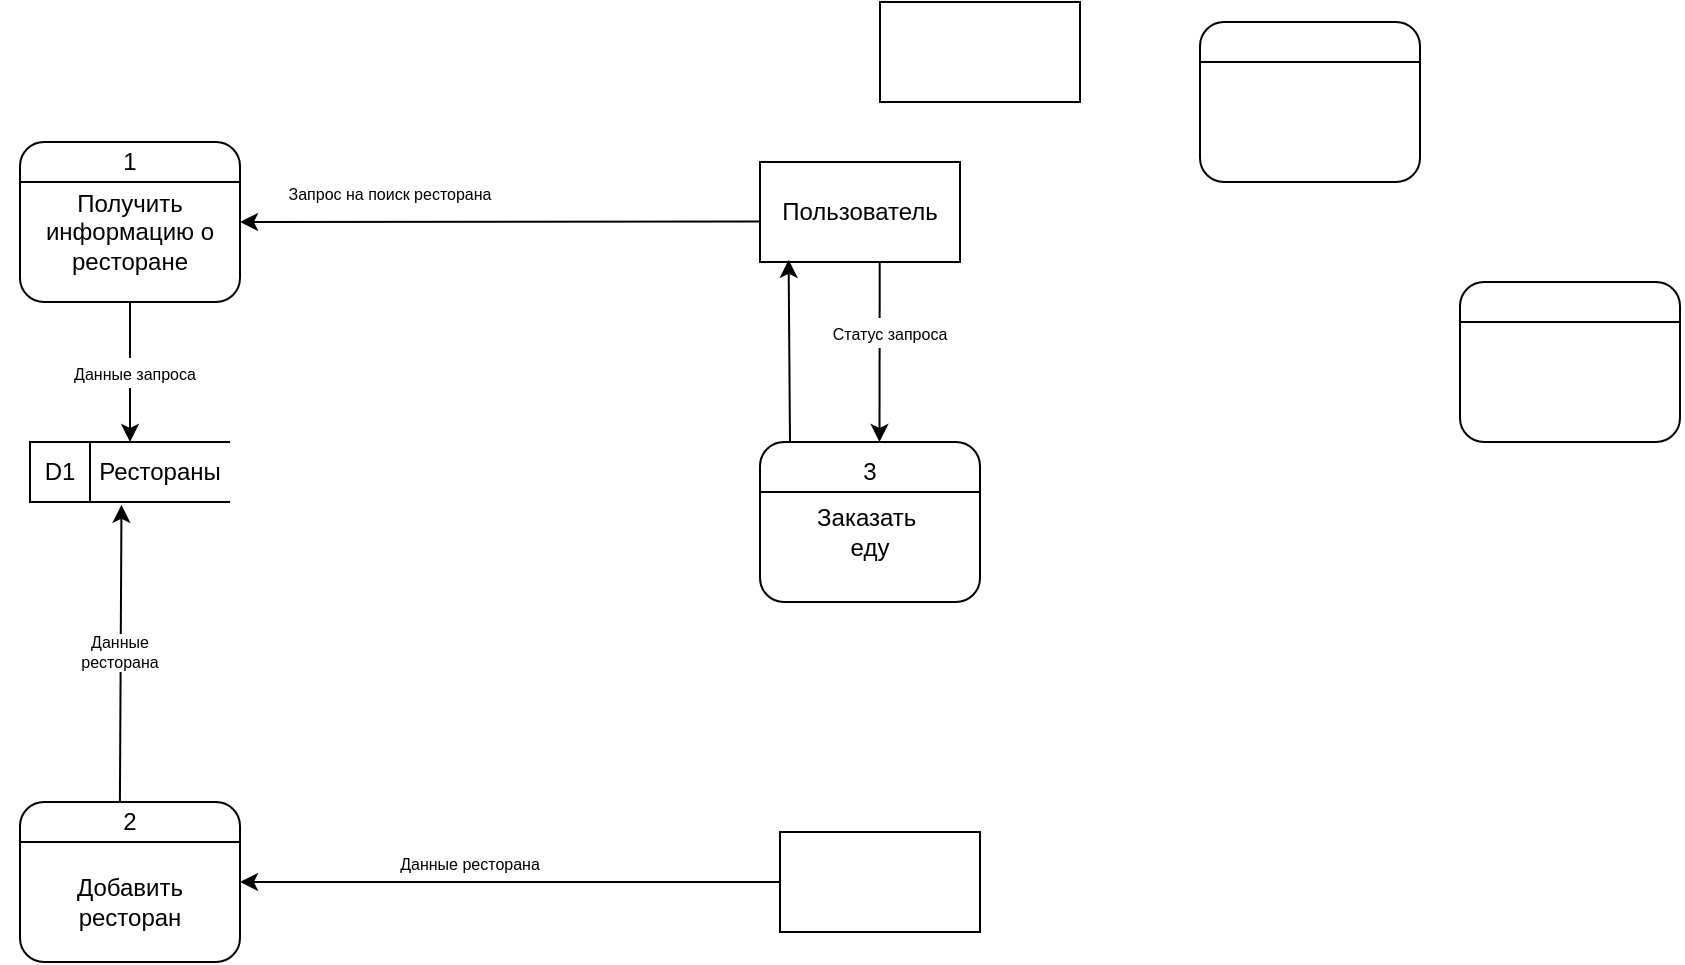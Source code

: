 <mxfile version="27.2.0">
  <diagram name="Page-1" id="IuWeo6X-1B_10X1zUUYh">
    <mxGraphModel dx="1226" dy="629" grid="1" gridSize="10" guides="1" tooltips="1" connect="1" arrows="1" fold="1" page="1" pageScale="1" pageWidth="850" pageHeight="1100" background="#ffffff" math="0" shadow="0">
      <root>
        <mxCell id="0" />
        <mxCell id="1" parent="0" />
        <mxCell id="aF6kZO9uLHuT1mstQ9ms-1" value="" style="html=1;dashed=0;whiteSpace=wrap;" vertex="1" parent="1">
          <mxGeometry x="460" y="100" width="100" height="50" as="geometry" />
        </mxCell>
        <mxCell id="aF6kZO9uLHuT1mstQ9ms-3" value="" style="html=1;dashed=0;whiteSpace=wrap;" vertex="1" parent="1">
          <mxGeometry x="470" y="435" width="100" height="50" as="geometry" />
        </mxCell>
        <mxCell id="aF6kZO9uLHuT1mstQ9ms-4" value="" style="html=1;dashed=0;whiteSpace=wrap;" vertex="1" parent="1">
          <mxGeometry x="520" y="20" width="100" height="50" as="geometry" />
        </mxCell>
        <mxCell id="aF6kZO9uLHuT1mstQ9ms-5" value="Пользователь" style="text;html=1;align=center;verticalAlign=middle;whiteSpace=wrap;rounded=0;" vertex="1" parent="1">
          <mxGeometry x="470" y="110" width="80" height="30" as="geometry" />
        </mxCell>
        <mxCell id="aF6kZO9uLHuT1mstQ9ms-6" value="" style="rounded=1;whiteSpace=wrap;html=1;" vertex="1" parent="1">
          <mxGeometry x="90" y="90" width="110" height="80" as="geometry" />
        </mxCell>
        <mxCell id="aF6kZO9uLHuT1mstQ9ms-7" value="" style="endArrow=none;html=1;rounded=0;exitX=0;exitY=0.25;exitDx=0;exitDy=0;entryX=1;entryY=0.25;entryDx=0;entryDy=0;" edge="1" parent="1" source="aF6kZO9uLHuT1mstQ9ms-6" target="aF6kZO9uLHuT1mstQ9ms-6">
          <mxGeometry width="50" height="50" relative="1" as="geometry">
            <mxPoint x="360" y="310" as="sourcePoint" />
            <mxPoint x="410" y="260" as="targetPoint" />
          </mxGeometry>
        </mxCell>
        <mxCell id="aF6kZO9uLHuT1mstQ9ms-9" value="" style="rounded=1;whiteSpace=wrap;html=1;" vertex="1" parent="1">
          <mxGeometry x="680" y="30" width="110" height="80" as="geometry" />
        </mxCell>
        <mxCell id="aF6kZO9uLHuT1mstQ9ms-10" value="" style="endArrow=none;html=1;rounded=0;exitX=0;exitY=0.25;exitDx=0;exitDy=0;entryX=1;entryY=0.25;entryDx=0;entryDy=0;" edge="1" parent="1" source="aF6kZO9uLHuT1mstQ9ms-9" target="aF6kZO9uLHuT1mstQ9ms-9">
          <mxGeometry width="50" height="50" relative="1" as="geometry">
            <mxPoint x="950" y="250" as="sourcePoint" />
            <mxPoint x="1000" y="200" as="targetPoint" />
          </mxGeometry>
        </mxCell>
        <mxCell id="aF6kZO9uLHuT1mstQ9ms-12" value="" style="rounded=1;whiteSpace=wrap;html=1;" vertex="1" parent="1">
          <mxGeometry x="90" y="420" width="110" height="80" as="geometry" />
        </mxCell>
        <mxCell id="aF6kZO9uLHuT1mstQ9ms-13" value="" style="endArrow=none;html=1;rounded=0;exitX=0;exitY=0.25;exitDx=0;exitDy=0;entryX=1;entryY=0.25;entryDx=0;entryDy=0;" edge="1" parent="1" source="aF6kZO9uLHuT1mstQ9ms-12" target="aF6kZO9uLHuT1mstQ9ms-12">
          <mxGeometry width="50" height="50" relative="1" as="geometry">
            <mxPoint x="-230" y="690" as="sourcePoint" />
            <mxPoint x="-180" y="640" as="targetPoint" />
          </mxGeometry>
        </mxCell>
        <mxCell id="aF6kZO9uLHuT1mstQ9ms-14" value="" style="rounded=1;whiteSpace=wrap;html=1;" vertex="1" parent="1">
          <mxGeometry x="460" y="240" width="110" height="80" as="geometry" />
        </mxCell>
        <mxCell id="aF6kZO9uLHuT1mstQ9ms-15" value="" style="endArrow=none;html=1;rounded=0;exitX=0;exitY=0.25;exitDx=0;exitDy=0;entryX=1;entryY=0.25;entryDx=0;entryDy=0;" edge="1" parent="1">
          <mxGeometry width="50" height="50" relative="1" as="geometry">
            <mxPoint x="460" y="265.0" as="sourcePoint" />
            <mxPoint x="570.0" y="265.0" as="targetPoint" />
          </mxGeometry>
        </mxCell>
        <mxCell id="aF6kZO9uLHuT1mstQ9ms-16" value="" style="rounded=1;whiteSpace=wrap;html=1;" vertex="1" parent="1">
          <mxGeometry x="810" y="160" width="110" height="80" as="geometry" />
        </mxCell>
        <mxCell id="aF6kZO9uLHuT1mstQ9ms-17" value="" style="endArrow=none;html=1;rounded=0;exitX=0;exitY=0.25;exitDx=0;exitDy=0;entryX=1;entryY=0.25;entryDx=0;entryDy=0;" edge="1" parent="1" source="aF6kZO9uLHuT1mstQ9ms-16" target="aF6kZO9uLHuT1mstQ9ms-16">
          <mxGeometry width="50" height="50" relative="1" as="geometry">
            <mxPoint x="1170" y="170" as="sourcePoint" />
            <mxPoint x="1220" y="120" as="targetPoint" />
          </mxGeometry>
        </mxCell>
        <mxCell id="aF6kZO9uLHuT1mstQ9ms-19" value="Получить информацию о ресторане" style="text;html=1;align=center;verticalAlign=middle;whiteSpace=wrap;rounded=0;" vertex="1" parent="1">
          <mxGeometry x="100" y="120" width="90" height="30" as="geometry" />
        </mxCell>
        <mxCell id="aF6kZO9uLHuT1mstQ9ms-22" value="1" style="text;html=1;align=center;verticalAlign=middle;whiteSpace=wrap;rounded=0;" vertex="1" parent="1">
          <mxGeometry x="100" y="90" width="90" height="20" as="geometry" />
        </mxCell>
        <mxCell id="aF6kZO9uLHuT1mstQ9ms-23" value="" style="endArrow=classic;html=1;rounded=0;exitX=-0.003;exitY=0.595;exitDx=0;exitDy=0;entryX=1;entryY=0.5;entryDx=0;entryDy=0;exitPerimeter=0;" edge="1" parent="1" source="aF6kZO9uLHuT1mstQ9ms-1" target="aF6kZO9uLHuT1mstQ9ms-6">
          <mxGeometry width="50" height="50" relative="1" as="geometry">
            <mxPoint x="560" y="170" as="sourcePoint" />
            <mxPoint x="610" y="120" as="targetPoint" />
          </mxGeometry>
        </mxCell>
        <mxCell id="aF6kZO9uLHuT1mstQ9ms-24" value="&lt;font style=&quot;font-size: 8px;&quot;&gt;Запрос на поиск ресторана&lt;/font&gt;" style="text;html=1;align=center;verticalAlign=middle;whiteSpace=wrap;rounded=0;" vertex="1" parent="1">
          <mxGeometry x="220" y="100" width="110" height="30" as="geometry" />
        </mxCell>
        <mxCell id="aF6kZO9uLHuT1mstQ9ms-27" value="" style="html=1;dashed=0;whiteSpace=wrap;shape=mxgraph.dfd.dataStoreID;align=left;spacingLeft=3;points=[[0,0],[0.5,0],[1,0],[0,0.5],[1,0.5],[0,1],[0.5,1],[1,1]];" vertex="1" parent="1">
          <mxGeometry x="95" y="240" width="100" height="30" as="geometry" />
        </mxCell>
        <mxCell id="aF6kZO9uLHuT1mstQ9ms-28" value="D1" style="text;html=1;align=center;verticalAlign=middle;whiteSpace=wrap;rounded=0;" vertex="1" parent="1">
          <mxGeometry x="80" y="240" width="60" height="30" as="geometry" />
        </mxCell>
        <mxCell id="aF6kZO9uLHuT1mstQ9ms-29" value="Рестораны" style="text;html=1;align=center;verticalAlign=middle;whiteSpace=wrap;rounded=0;" vertex="1" parent="1">
          <mxGeometry x="130" y="240" width="60" height="30" as="geometry" />
        </mxCell>
        <mxCell id="aF6kZO9uLHuT1mstQ9ms-30" value="" style="endArrow=classic;html=1;rounded=0;exitX=0.5;exitY=1;exitDx=0;exitDy=0;entryX=0.25;entryY=0;entryDx=0;entryDy=0;" edge="1" parent="1" source="aF6kZO9uLHuT1mstQ9ms-6" target="aF6kZO9uLHuT1mstQ9ms-29">
          <mxGeometry width="50" height="50" relative="1" as="geometry">
            <mxPoint x="350" y="250" as="sourcePoint" />
            <mxPoint x="400" y="200" as="targetPoint" />
          </mxGeometry>
        </mxCell>
        <mxCell id="aF6kZO9uLHuT1mstQ9ms-31" value="&lt;font style=&quot;font-size: 8px;&quot;&gt;Данные запроса&lt;/font&gt;" style="text;html=1;align=center;verticalAlign=middle;whiteSpace=wrap;rounded=0;labelBackgroundColor=default;" vertex="1" parent="1">
          <mxGeometry x="90" y="190" width="115" height="30" as="geometry" />
        </mxCell>
        <mxCell id="aF6kZO9uLHuT1mstQ9ms-34" value="Добавить ресторан" style="text;html=1;align=center;verticalAlign=middle;whiteSpace=wrap;rounded=0;" vertex="1" parent="1">
          <mxGeometry x="100" y="450" width="90" height="40" as="geometry" />
        </mxCell>
        <mxCell id="aF6kZO9uLHuT1mstQ9ms-35" value="2" style="text;html=1;align=center;verticalAlign=middle;whiteSpace=wrap;rounded=0;" vertex="1" parent="1">
          <mxGeometry x="100" y="420" width="90" height="20" as="geometry" />
        </mxCell>
        <mxCell id="aF6kZO9uLHuT1mstQ9ms-36" value="" style="endArrow=classic;html=1;rounded=0;exitX=0.444;exitY=0;exitDx=0;exitDy=0;exitPerimeter=0;entryX=0.179;entryY=1.047;entryDx=0;entryDy=0;entryPerimeter=0;" edge="1" parent="1" source="aF6kZO9uLHuT1mstQ9ms-35" target="aF6kZO9uLHuT1mstQ9ms-29">
          <mxGeometry width="50" height="50" relative="1" as="geometry">
            <mxPoint x="360" y="310" as="sourcePoint" />
            <mxPoint x="410" y="260" as="targetPoint" />
          </mxGeometry>
        </mxCell>
        <mxCell id="aF6kZO9uLHuT1mstQ9ms-37" value="Данные ресторана" style="text;html=1;align=center;verticalAlign=middle;whiteSpace=wrap;rounded=0;fontSize=8;labelBackgroundColor=default;" vertex="1" parent="1">
          <mxGeometry x="110" y="330" width="60" height="30" as="geometry" />
        </mxCell>
        <mxCell id="aF6kZO9uLHuT1mstQ9ms-38" value="" style="endArrow=classic;html=1;rounded=0;exitX=0;exitY=0.5;exitDx=0;exitDy=0;entryX=1;entryY=0.5;entryDx=0;entryDy=0;" edge="1" parent="1" source="aF6kZO9uLHuT1mstQ9ms-3" target="aF6kZO9uLHuT1mstQ9ms-12">
          <mxGeometry width="50" height="50" relative="1" as="geometry">
            <mxPoint x="400" y="290" as="sourcePoint" />
            <mxPoint x="450" y="240" as="targetPoint" />
          </mxGeometry>
        </mxCell>
        <mxCell id="aF6kZO9uLHuT1mstQ9ms-39" value="&lt;span style=&quot;font-size: 8px;&quot;&gt;Данные ресторана&lt;/span&gt;" style="text;html=1;align=center;verticalAlign=middle;whiteSpace=wrap;rounded=0;" vertex="1" parent="1">
          <mxGeometry x="250" y="435" width="130" height="30" as="geometry" />
        </mxCell>
        <mxCell id="aF6kZO9uLHuT1mstQ9ms-41" value="Заказать&amp;nbsp;&lt;div&gt;еду&lt;/div&gt;" style="text;html=1;align=center;verticalAlign=middle;whiteSpace=wrap;rounded=0;" vertex="1" parent="1">
          <mxGeometry x="485" y="270" width="60" height="30" as="geometry" />
        </mxCell>
        <mxCell id="aF6kZO9uLHuT1mstQ9ms-42" value="3" style="text;html=1;align=center;verticalAlign=middle;whiteSpace=wrap;rounded=0;" vertex="1" parent="1">
          <mxGeometry x="475" y="240" width="80" height="30" as="geometry" />
        </mxCell>
        <mxCell id="aF6kZO9uLHuT1mstQ9ms-46" value="" style="endArrow=classic;html=1;rounded=0;exitX=0;exitY=0;exitDx=0;exitDy=0;entryX=0.143;entryY=0.978;entryDx=0;entryDy=0;entryPerimeter=0;" edge="1" parent="1" source="aF6kZO9uLHuT1mstQ9ms-42" target="aF6kZO9uLHuT1mstQ9ms-1">
          <mxGeometry width="50" height="50" relative="1" as="geometry">
            <mxPoint x="490" y="300" as="sourcePoint" />
            <mxPoint x="540" y="250" as="targetPoint" />
          </mxGeometry>
        </mxCell>
        <mxCell id="aF6kZO9uLHuT1mstQ9ms-47" value="" style="endArrow=classic;html=1;rounded=0;exitX=0.3;exitY=1;exitDx=0;exitDy=0;exitPerimeter=0;entryX=0.186;entryY=0;entryDx=0;entryDy=0;entryPerimeter=0;" edge="1" parent="1">
          <mxGeometry width="50" height="50" relative="1" as="geometry">
            <mxPoint x="519.86" y="150" as="sourcePoint" />
            <mxPoint x="519.74" y="240" as="targetPoint" />
          </mxGeometry>
        </mxCell>
        <mxCell id="aF6kZO9uLHuT1mstQ9ms-48" value="&lt;font style=&quot;font-size: 8px;&quot;&gt;Статус запроса&lt;/font&gt;" style="text;html=1;align=center;verticalAlign=middle;whiteSpace=wrap;rounded=0;labelBackgroundColor=default;" vertex="1" parent="1">
          <mxGeometry x="495" y="170" width="60" height="30" as="geometry" />
        </mxCell>
      </root>
    </mxGraphModel>
  </diagram>
</mxfile>
